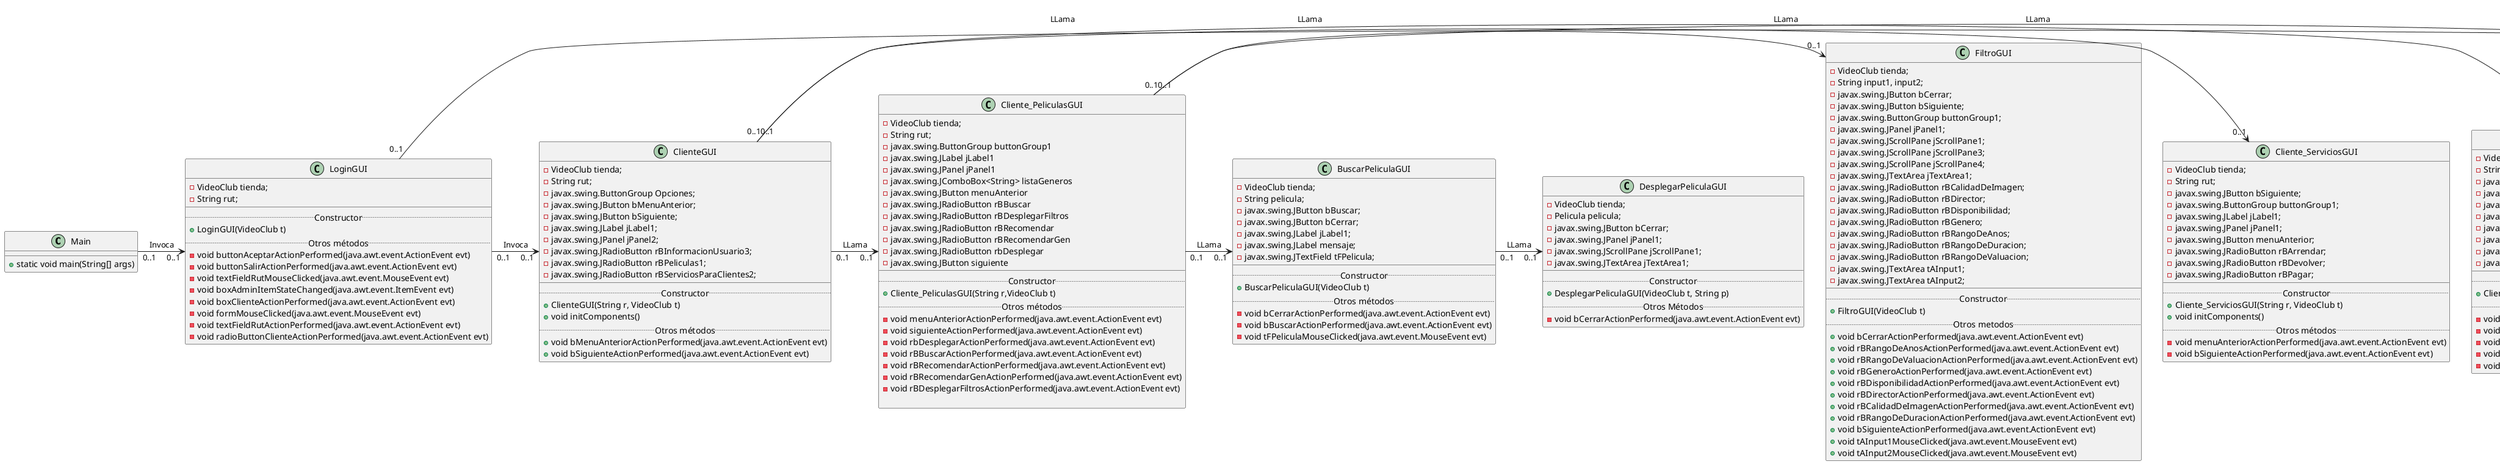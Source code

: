 @startuml
Main "0..1" -> "0..1" LoginGUI: Invoca
LoginGUI "0..1" -> "0..1" MenuAdmin: Invoca
LoginGUI "0..1" -> "0..1" ClienteGUI: Invoca
MenuAdmin "0..1" -> "0..1" RegistrarCliente: Invoca
MenuAdmin "0..1" -> "0..1" InfoMenu: LLama
ClienteGUI "0..1" -> "0..1" Cliente_InformacionGUI: LLama
ClienteGUI "0..1" -> "0..1" Cliente_ServiciosGUI: LLama
ClienteGUI "0..1" -> "0..1" Cliente_PeliculasGUI: LLama
Cliente_PeliculasGUI "0..1" -> "0..1" FiltroGUI: LLama
Cliente_PeliculasGUI "0..1" -> "0..1" BuscarPeliculaGUI: LLama
BuscarPeliculaGUI "0..1" -> "0..1" DesplegarPeliculaGUI: LLama
Cliente_PeliculasGUI "0..1" -> "0..1" MostrarDatosGUI: LLama
Cliente_InformacionGUI "0..1" -> "0..1" MostrarDatosGUI: LLama

class Main{
    + static void main(String[] args)
}

class InfoMenu{
    - String nameVentana;
    - String nameFrame;
    - JButton[] botones;
    ..Constructor..
    + InfoMenu(JButton[] args)
    ..Setters y Getters..
    + void setNameVentana(String nameVentana)
    + void setNameFrame(String nameFrame)
    + void setBotones(JButton[] botons)
    + String getNameVentana()
    + String getNameFrame()
    + JButton[] getBotones()
}

class LoginGUI{
    - VideoClub tienda;
    - String rut;
    __
    ..Constructor..
    + LoginGUI(VideoClub t)
    ..Otros métodos..
    - void buttonAceptarActionPerformed(java.awt.event.ActionEvent evt)
    - void buttonSalirActionPerformed(java.awt.event.ActionEvent evt)
    - void textFieldRutMouseClicked(java.awt.event.MouseEvent evt)
    - void boxAdminItemStateChanged(java.awt.event.ItemEvent evt)
    - void boxClienteActionPerformed(java.awt.event.ActionEvent evt)
    - void formMouseClicked(java.awt.event.MouseEvent evt)
    - void textFieldRutActionPerformed(java.awt.event.ActionEvent evt)
    - void radioButtonClienteActionPerformed(java.awt.event.ActionEvent evt)
}

class MenuAdmin{
    - String rutEmpleado;
    - VideoClub tienda;
    - JButton[] botonesActuales;
    - String nombreVentana, nombreFrame;
    - InfoMenu menuActual, menuAnterior;
    __
    ..Constructor..
    + MenuAdmin(String rut, VideoClub tienda)
    + MenuAdmin(String rut, VideoClub tienda, InfoMenu menu, InfoMenu menuPadre)
    + MenuAdmin(String rut, VideoClub tienda, InfoMenu menu)
    ..Otros métodos..
    + void actionPerformed(ActionEvent e)
}

class ClienteGUI{
    -VideoClub tienda;
    -String rut;
    -javax.swing.ButtonGroup Opciones;
    -javax.swing.JButton bMenuAnterior;
    -javax.swing.JButton bSiguiente;
    -javax.swing.JLabel jLabel1;
    -javax.swing.JPanel jPanel2;
    -javax.swing.JRadioButton rBInformacionUsuario3;
    -javax.swing.JRadioButton rBPeliculas1;
    -javax.swing.JRadioButton rBServiciosParaClientes2;
    __
    ..Constructor..
    +ClienteGUI(String r, VideoClub t)
    +void initComponents()
    ..Otros métodos..
    +void bMenuAnteriorActionPerformed(java.awt.event.ActionEvent evt)
    +void bSiguienteActionPerformed(java.awt.event.ActionEvent evt)
}

class RegistrarCliente{
    - VideoClub local;
    - JLabel nombreLabel,rutLabel, instructionLabel;
    - JButton ingresarBoton;
    - JTextField nombreCampo, rutCampo;
    __
    ..Constructor..
    + RegistrarCliente(VideoClub tienda)
    ..Otros métodos..
    + void actionPerformed(ActionEvent e)
}

class Cliente_InformacionGUI{
    - VideoClub tienda;
    - String rut;
    - javax.swing.ButtonGroup buttonGroup1;
    - javax.swing.JButton jButton1;
    - javax.swing.JButton jButton2;
    - javax.swing.JLabel jLabel1;
    - javax.swing.JPanel jPanel1;
    - javax.swing.JRadioButton rBDesplegarFicha;
    - javax.swing.JRadioButton rBRevisarHistorial;
    - javax.swing.JRadioButton rBRevisarHistorialPeliculas;
    __
    ..Constructor..
    + Cliente_InformacionGUI(String r, VideoClub t)
    ..Otros métodos..
    - void jButton1ActionPerformed(java.awt.event.ActionEvent evt)
    - void jButton2ActionPerformed(java.awt.event.ActionEvent evt)
    - void rBDesplegarFichaActionPerformed(java.awt.event.ActionEvent evt)
    - void rBRevisarHistorialActionPerformed(java.awt.event.ActionEvent evt)
    - void rBRevisarHistorialPeliculasActionPerformed(java.awt.event.ActionEvent evt)
}

class Cliente_PeliculasGUI{
    - VideoClub tienda;
    - String rut;
    - javax.swing.ButtonGroup buttonGroup1
    - javax.swing.JLabel jLabel1
    - javax.swing.JPanel jPanel1
    - javax.swing.JComboBox<String> listaGeneros
    - javax.swing.JButton menuAnterior
    - javax.swing.JRadioButton rBBuscar
    - javax.swing.JRadioButton rBDesplegarFiltros
    - javax.swing.JRadioButton rBRecomendar
    - javax.swing.JRadioButton rBRecomendarGen
    - javax.swing.JRadioButton rbDesplegar
    - javax.swing.JButton siguiente
    __
    ..Constructor..
    + Cliente_PeliculasGUI(String r,VideoClub t)
    ..Otros métodos..
    - void menuAnteriorActionPerformed(java.awt.event.ActionEvent evt)
    - void siguienteActionPerformed(java.awt.event.ActionEvent evt)
    - void rbDesplegarActionPerformed(java.awt.event.ActionEvent evt)
    - void rBBuscarActionPerformed(java.awt.event.ActionEvent evt)
    - void rBRecomendarActionPerformed(java.awt.event.ActionEvent evt)
    - void rBRecomendarGenActionPerformed(java.awt.event.ActionEvent evt)
    - void rBDesplegarFiltrosActionPerformed(java.awt.event.ActionEvent evt)

}

class Cliente_ServiciosGUI{
    -VideoClub tienda;
    -String rut;
    -javax.swing.JButton bSiguiente;
    -javax.swing.ButtonGroup buttonGroup1;
    -javax.swing.JLabel jLabel1;
    -javax.swing.JPanel jPanel1;
    -javax.swing.JButton menuAnterior;
    -javax.swing.JRadioButton rBArrendar;
    -javax.swing.JRadioButton rBDevolver;
    -javax.swing.JRadioButton rBPagar;
    __
    ..Constructor..
    +Cliente_ServiciosGUI(String r, VideoClub t)
    +void initComponents()
    ..Otros métodos..
    -void menuAnteriorActionPerformed(java.awt.event.ActionEvent evt)
    -void bSiguienteActionPerformed(java.awt.event.ActionEvent evt)
}

class BuscarPeliculaGUI{
    - VideoClub tienda;
    - String pelicula;
    - javax.swing.JButton bBuscar;
    - javax.swing.JButton bCerrar;
    - javax.swing.JLabel jLabel1;
    - javax.swing.JLabel mensaje;
    - javax.swing.JTextField tFPelicula;
    __
    ..Constructor..
    + BuscarPeliculaGUI(VideoClub t)
    ..Otros métodos..
    - void bCerrarActionPerformed(java.awt.event.ActionEvent evt)
    - void bBuscarActionPerformed(java.awt.event.ActionEvent evt)
    - void tFPeliculaMouseClicked(java.awt.event.MouseEvent evt)
}

class MostrarDatosGUI{
    - VideoClub tienda;
    - String modo;
    - String rut;
    - javax.swing.JButton bCerrar;
    - javax.swing.JScrollPane jScrollPane1;
    - javax.swing.JTextArea jTextArea1;
    __
    ..Constructor..
    +MostrarDatosGUI(VideoClub t, String modo)
    +MostrarDatosGUI(VideoClub t, String rut, String modo)
    ..Otros métodos..
    +void bCerrarActionPerformed(java.awt.event.ActionEvent evt)
}

class DesplegarPeliculaGUI{
    - VideoClub tienda;
    - Pelicula pelicula;
    - javax.swing.JButton bCerrar;
    - javax.swing.JPanel jPanel1;
    - javax.swing.JScrollPane jScrollPane1;
    - javax.swing.JTextArea jTextArea1;
    __
    ..Constructor..
    + DesplegarPeliculaGUI(VideoClub t, String p)
    ..Otros Métodos..
    - void bCerrarActionPerformed(java.awt.event.ActionEvent evt)
}

class FiltroGUI{
    - VideoClub tienda;
    - String input1, input2;
    - javax.swing.JButton bCerrar;
    - javax.swing.JButton bSiguiente;
    - javax.swing.ButtonGroup buttonGroup1;
    - javax.swing.JPanel jPanel1;
    - javax.swing.JScrollPane jScrollPane1;
    - javax.swing.JScrollPane jScrollPane3;
    - javax.swing.JScrollPane jScrollPane4;
    - javax.swing.JTextArea jTextArea1;
    - javax.swing.JRadioButton rBCalidadDeImagen;
    - javax.swing.JRadioButton rBDirector;
    - javax.swing.JRadioButton rBDisponibilidad;
    - javax.swing.JRadioButton rBGenero;
    - javax.swing.JRadioButton rBRangoDeAnos;
    - javax.swing.JRadioButton rBRangoDeDuracion;
    - javax.swing.JRadioButton rBRangoDeValuacion;
    - javax.swing.JTextArea tAInput1;
    - javax.swing.JTextArea tAInput2;
    __
    ..Constructor..
    +FiltroGUI(VideoClub t)
    ..Otros metodos..
    +void bCerrarActionPerformed(java.awt.event.ActionEvent evt)
    +void rBRangoDeAnosActionPerformed(java.awt.event.ActionEvent evt)
    +void rBRangoDeValuacionActionPerformed(java.awt.event.ActionEvent evt)
    +void rBGeneroActionPerformed(java.awt.event.ActionEvent evt)
    +void rBDisponibilidadActionPerformed(java.awt.event.ActionEvent evt)
    +void rBDirectorActionPerformed(java.awt.event.ActionEvent evt)
    +void rBCalidadDeImagenActionPerformed(java.awt.event.ActionEvent evt)
    +void rBRangoDeDuracionActionPerformed(java.awt.event.ActionEvent evt)
    +void bSiguienteActionPerformed(java.awt.event.ActionEvent evt)
    +void tAInput1MouseClicked(java.awt.event.MouseEvent evt)
    +void tAInput2MouseClicked(java.awt.event.MouseEvent evt)
}
@enduml